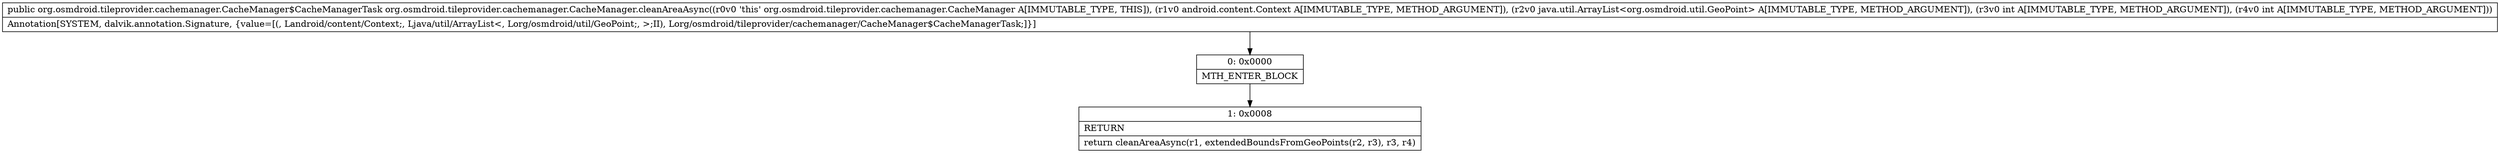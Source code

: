 digraph "CFG fororg.osmdroid.tileprovider.cachemanager.CacheManager.cleanAreaAsync(Landroid\/content\/Context;Ljava\/util\/ArrayList;II)Lorg\/osmdroid\/tileprovider\/cachemanager\/CacheManager$CacheManagerTask;" {
Node_0 [shape=record,label="{0\:\ 0x0000|MTH_ENTER_BLOCK\l}"];
Node_1 [shape=record,label="{1\:\ 0x0008|RETURN\l|return cleanAreaAsync(r1, extendedBoundsFromGeoPoints(r2, r3), r3, r4)\l}"];
MethodNode[shape=record,label="{public org.osmdroid.tileprovider.cachemanager.CacheManager$CacheManagerTask org.osmdroid.tileprovider.cachemanager.CacheManager.cleanAreaAsync((r0v0 'this' org.osmdroid.tileprovider.cachemanager.CacheManager A[IMMUTABLE_TYPE, THIS]), (r1v0 android.content.Context A[IMMUTABLE_TYPE, METHOD_ARGUMENT]), (r2v0 java.util.ArrayList\<org.osmdroid.util.GeoPoint\> A[IMMUTABLE_TYPE, METHOD_ARGUMENT]), (r3v0 int A[IMMUTABLE_TYPE, METHOD_ARGUMENT]), (r4v0 int A[IMMUTABLE_TYPE, METHOD_ARGUMENT]))  | Annotation[SYSTEM, dalvik.annotation.Signature, \{value=[(, Landroid\/content\/Context;, Ljava\/util\/ArrayList\<, Lorg\/osmdroid\/util\/GeoPoint;, \>;II), Lorg\/osmdroid\/tileprovider\/cachemanager\/CacheManager$CacheManagerTask;]\}]\l}"];
MethodNode -> Node_0;
Node_0 -> Node_1;
}

